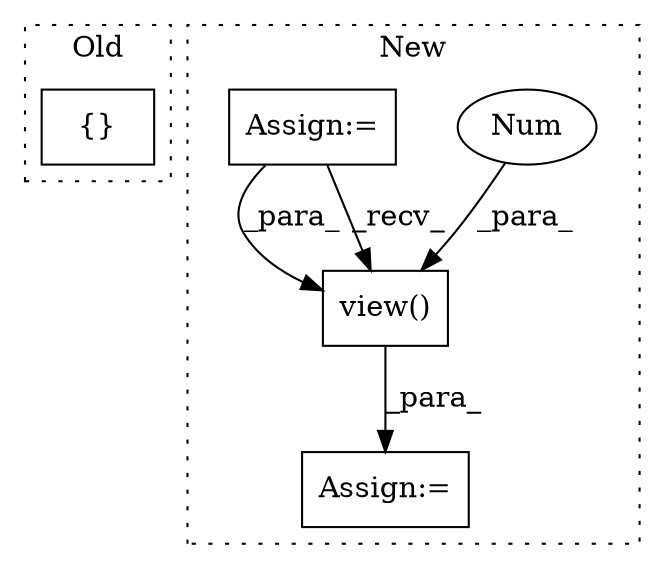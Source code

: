 digraph G {
subgraph cluster0 {
1 [label="{}" a="59" s="2735,2749" l="1,0" shape="box"];
label = "Old";
style="dotted";
}
subgraph cluster1 {
2 [label="view()" a="75" s="4177,4218" l="16,1" shape="box"];
3 [label="Num" a="76" s="4196" l="2" shape="ellipse"];
4 [label="Assign:=" a="68" s="4174" l="3" shape="box"];
5 [label="Assign:=" a="68" s="3362" l="3" shape="box"];
label = "New";
style="dotted";
}
2 -> 4 [label="_para_"];
3 -> 2 [label="_para_"];
5 -> 2 [label="_para_"];
5 -> 2 [label="_recv_"];
}